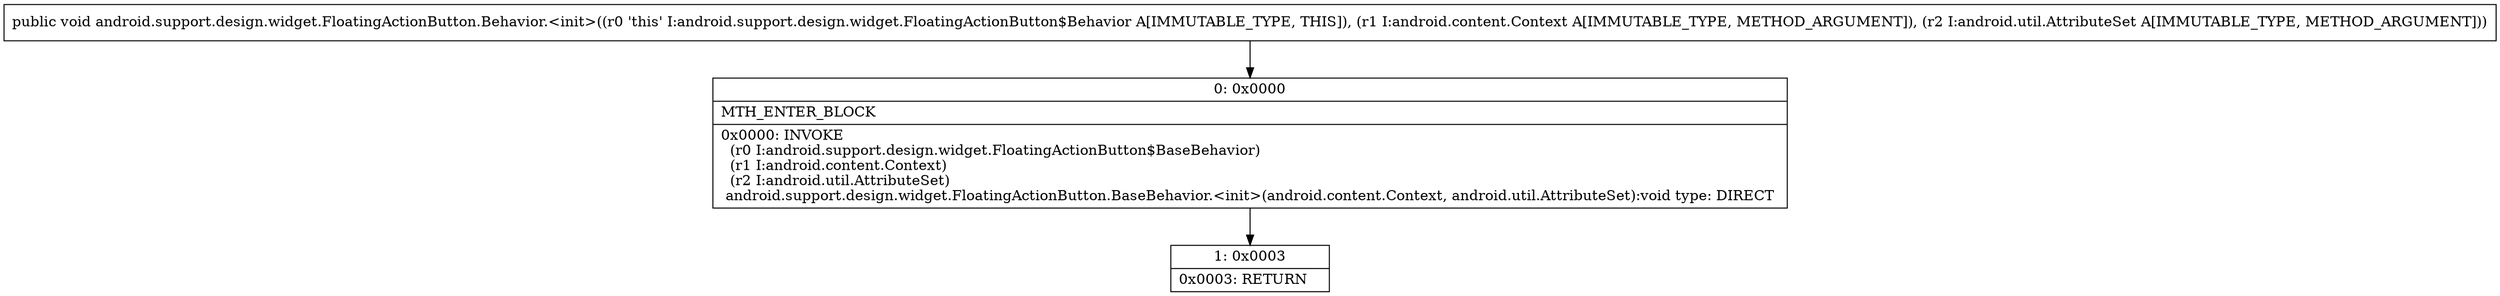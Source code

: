 digraph "CFG forandroid.support.design.widget.FloatingActionButton.Behavior.\<init\>(Landroid\/content\/Context;Landroid\/util\/AttributeSet;)V" {
Node_0 [shape=record,label="{0\:\ 0x0000|MTH_ENTER_BLOCK\l|0x0000: INVOKE  \l  (r0 I:android.support.design.widget.FloatingActionButton$BaseBehavior)\l  (r1 I:android.content.Context)\l  (r2 I:android.util.AttributeSet)\l android.support.design.widget.FloatingActionButton.BaseBehavior.\<init\>(android.content.Context, android.util.AttributeSet):void type: DIRECT \l}"];
Node_1 [shape=record,label="{1\:\ 0x0003|0x0003: RETURN   \l}"];
MethodNode[shape=record,label="{public void android.support.design.widget.FloatingActionButton.Behavior.\<init\>((r0 'this' I:android.support.design.widget.FloatingActionButton$Behavior A[IMMUTABLE_TYPE, THIS]), (r1 I:android.content.Context A[IMMUTABLE_TYPE, METHOD_ARGUMENT]), (r2 I:android.util.AttributeSet A[IMMUTABLE_TYPE, METHOD_ARGUMENT])) }"];
MethodNode -> Node_0;
Node_0 -> Node_1;
}

